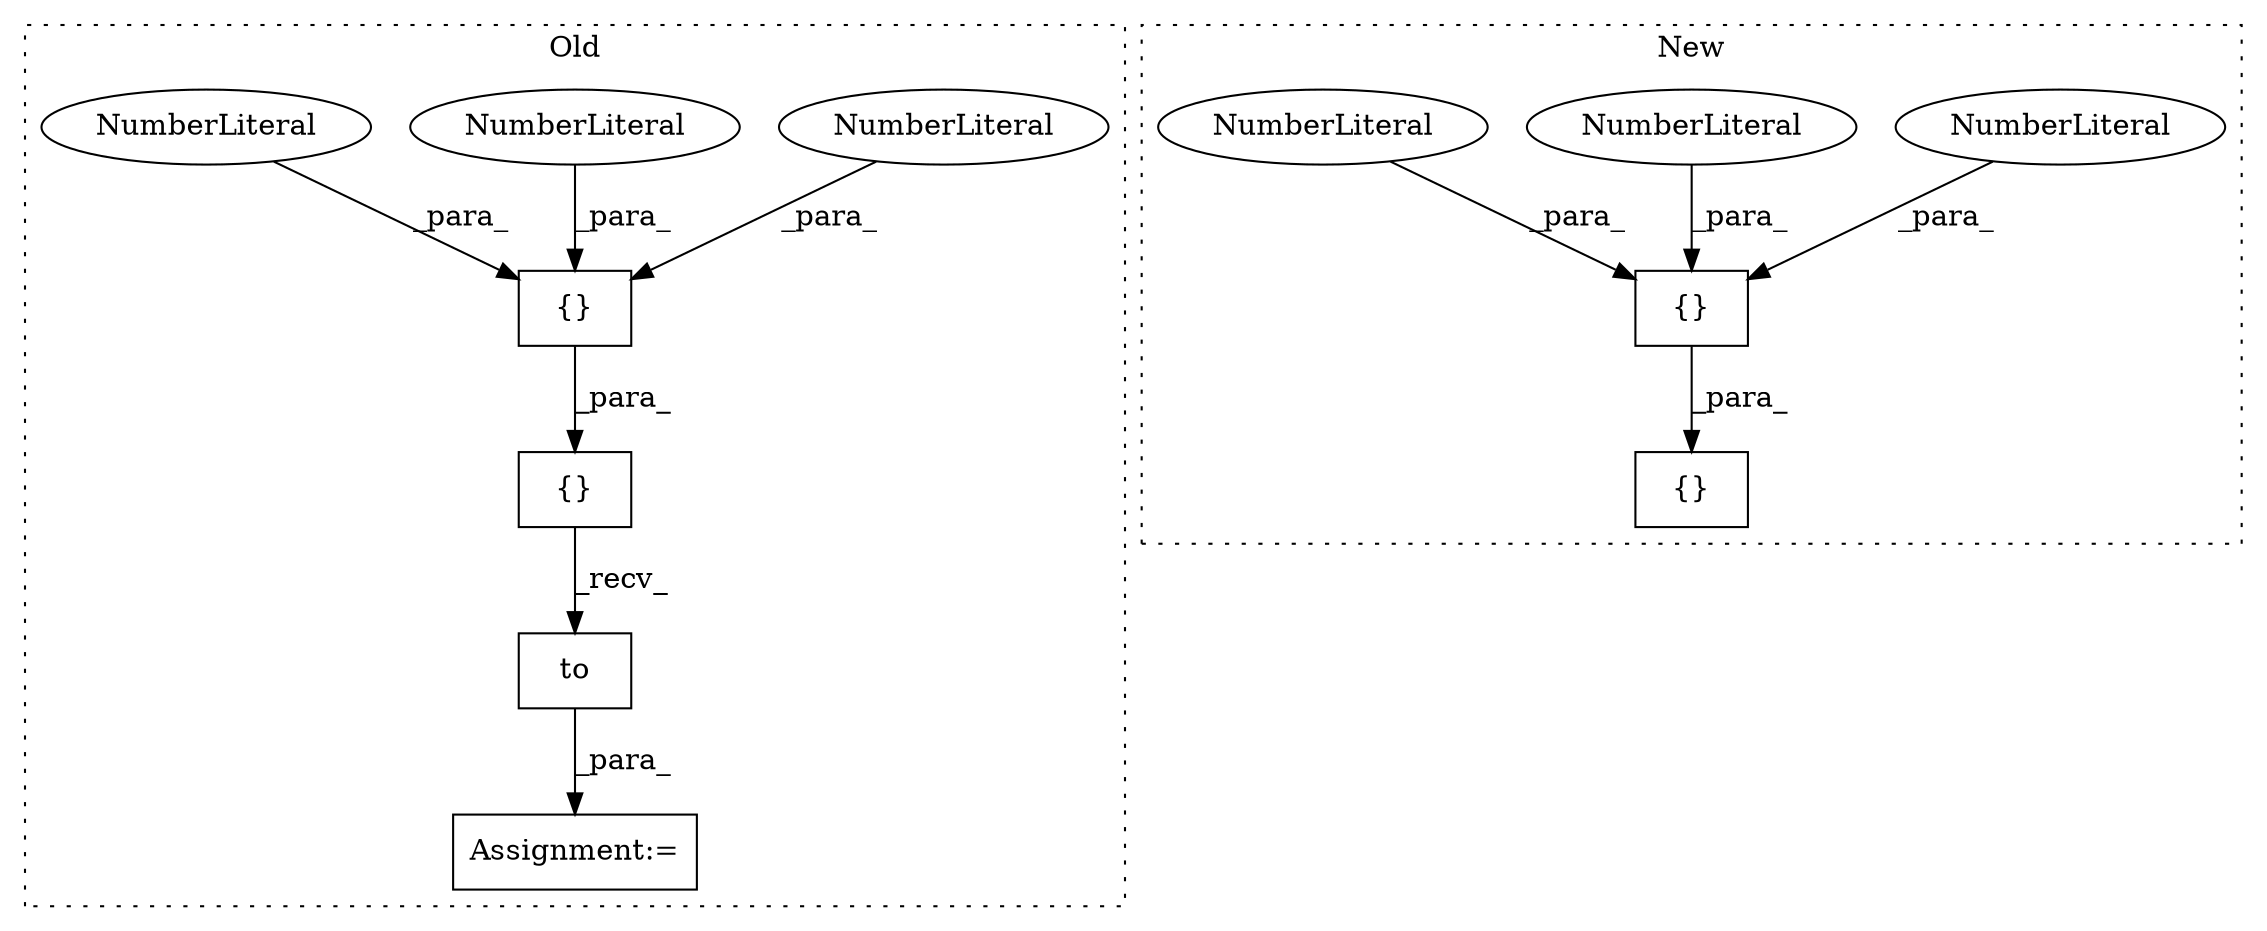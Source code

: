 digraph G {
subgraph cluster0 {
1 [label="to" a="32" s="42291,42300" l="3,1" shape="box"];
3 [label="Assignment:=" a="7" s="42281" l="1" shape="box"];
7 [label="{}" a="4" s="42238,42263" l="1,1" shape="box"];
9 [label="NumberLiteral" a="34" s="42243" l="6" shape="ellipse"];
10 [label="NumberLiteral" a="34" s="42257" l="6" shape="ellipse"];
11 [label="NumberLiteral" a="34" s="42250" l="6" shape="ellipse"];
12 [label="{}" a="4" s="42162,42264" l="1,1" shape="box"];
label = "Old";
style="dotted";
}
subgraph cluster1 {
2 [label="{}" a="4" s="42102,42127" l="1,1" shape="box"];
4 [label="NumberLiteral" a="34" s="42121" l="6" shape="ellipse"];
5 [label="NumberLiteral" a="34" s="42107" l="6" shape="ellipse"];
6 [label="NumberLiteral" a="34" s="42103" l="3" shape="ellipse"];
8 [label="{}" a="4" s="42023,42128" l="1,1" shape="box"];
label = "New";
style="dotted";
}
1 -> 3 [label="_para_"];
2 -> 8 [label="_para_"];
4 -> 2 [label="_para_"];
5 -> 2 [label="_para_"];
6 -> 2 [label="_para_"];
7 -> 12 [label="_para_"];
9 -> 7 [label="_para_"];
10 -> 7 [label="_para_"];
11 -> 7 [label="_para_"];
12 -> 1 [label="_recv_"];
}